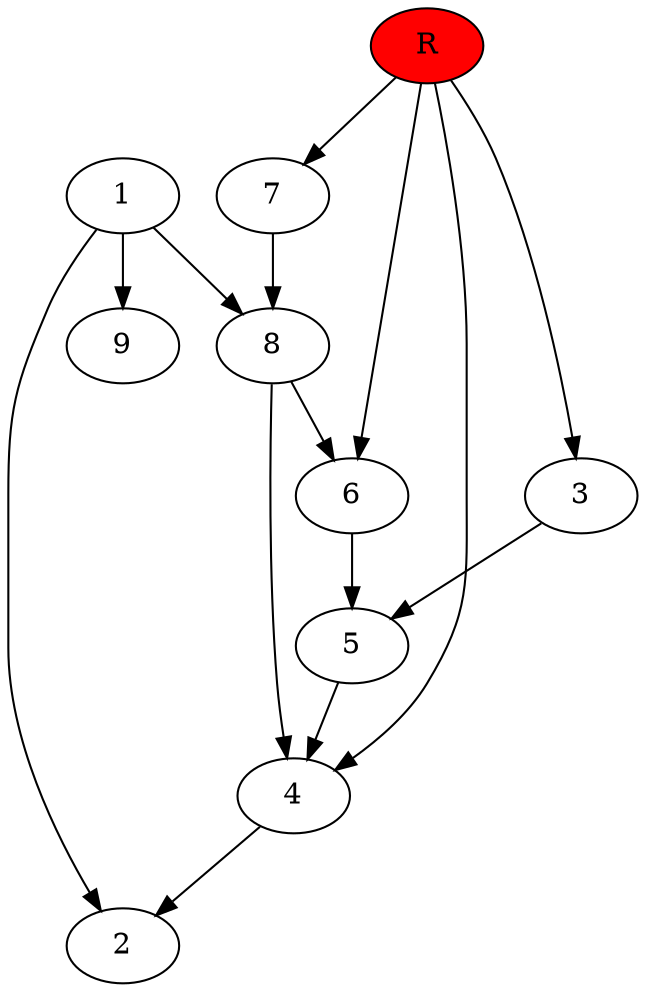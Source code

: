 digraph prb40999 {
	1
	2
	3
	4
	5
	6
	7
	8
	R [fillcolor="#ff0000" style=filled]
	1 -> 2
	1 -> 8
	1 -> 9
	3 -> 5
	4 -> 2
	5 -> 4
	6 -> 5
	7 -> 8
	8 -> 4
	8 -> 6
	R -> 3
	R -> 4
	R -> 6
	R -> 7
}
